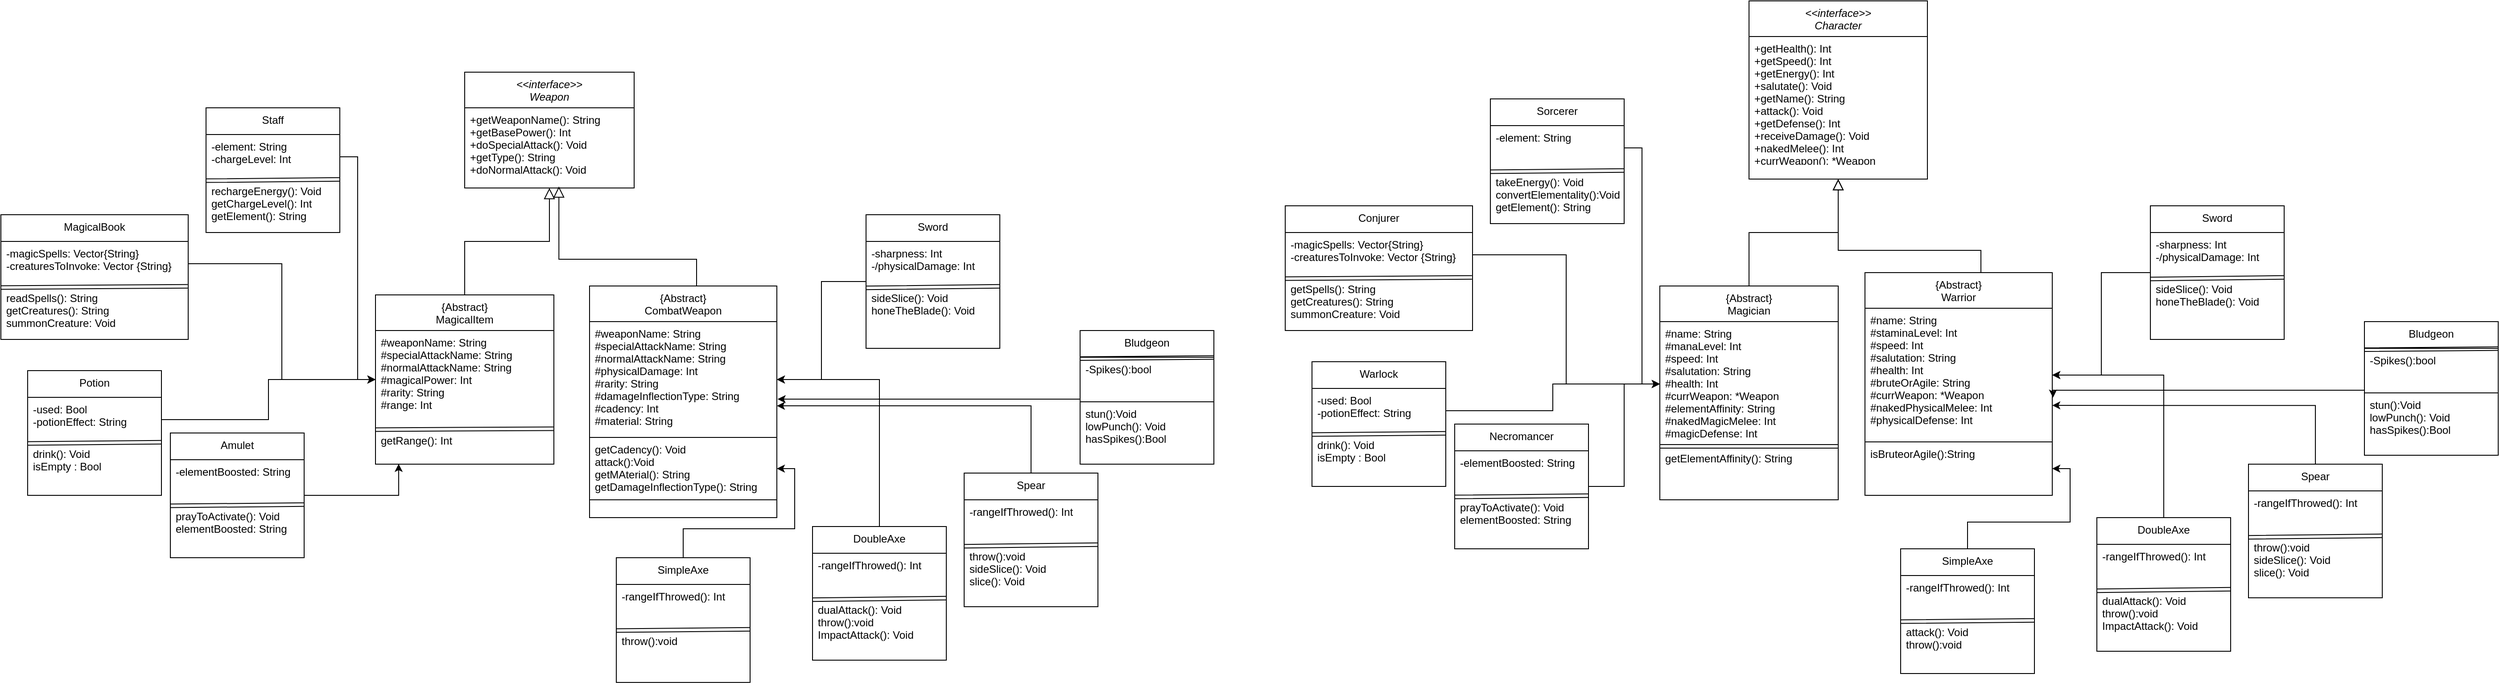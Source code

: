<mxfile version="26.2.12">
  <diagram id="C5RBs43oDa-KdzZeNtuy" name="Page-1">
    <mxGraphModel dx="2005" dy="406" grid="1" gridSize="10" guides="1" tooltips="1" connect="1" arrows="1" fold="1" page="1" pageScale="1" pageWidth="827" pageHeight="1169" math="0" shadow="0">
      <root>
        <mxCell id="WIyWlLk6GJQsqaUBKTNV-0" />
        <mxCell id="WIyWlLk6GJQsqaUBKTNV-1" parent="WIyWlLk6GJQsqaUBKTNV-0" />
        <mxCell id="zkfFHV4jXpPFQw0GAbJ--0" value="&lt;&lt;interface&gt;&gt;&#xa;Weapon" style="swimlane;fontStyle=2;align=center;verticalAlign=top;childLayout=stackLayout;horizontal=1;startSize=40;horizontalStack=0;resizeParent=1;resizeLast=0;collapsible=1;marginBottom=0;rounded=0;shadow=0;strokeWidth=1;" parent="WIyWlLk6GJQsqaUBKTNV-1" vertex="1">
          <mxGeometry x="150" y="110" width="190" height="130" as="geometry">
            <mxRectangle x="230" y="140" width="160" height="26" as="alternateBounds" />
          </mxGeometry>
        </mxCell>
        <mxCell id="zkfFHV4jXpPFQw0GAbJ--1" value="+getWeaponName(): String&#xa;+getBasePower(): Int&#xa;+doSpecialAttack(): Void&#xa;+getType(): String&#xa;+doNormalAttack(): Void" style="text;align=left;verticalAlign=top;spacingLeft=4;spacingRight=4;overflow=hidden;rotatable=0;points=[[0,0.5],[1,0.5]];portConstraint=eastwest;" parent="zkfFHV4jXpPFQw0GAbJ--0" vertex="1">
          <mxGeometry y="40" width="190" height="90" as="geometry" />
        </mxCell>
        <mxCell id="zkfFHV4jXpPFQw0GAbJ--6" value="{Abstract}&#xa;MagicalItem" style="swimlane;fontStyle=0;align=center;verticalAlign=top;childLayout=stackLayout;horizontal=1;startSize=40;horizontalStack=0;resizeParent=1;resizeLast=0;collapsible=1;marginBottom=0;rounded=0;shadow=0;strokeWidth=1;" parent="WIyWlLk6GJQsqaUBKTNV-1" vertex="1">
          <mxGeometry x="50" y="360" width="200" height="190" as="geometry">
            <mxRectangle x="130" y="380" width="160" height="26" as="alternateBounds" />
          </mxGeometry>
        </mxCell>
        <mxCell id="zkfFHV4jXpPFQw0GAbJ--8" value="#weaponName: String&#xa;#specialAttackName: String&#xa;#normalAttackName: String&#xa;#magicalPower: Int&#xa;#rarity: String&#xa;#range: Int&#xa;" style="text;align=left;verticalAlign=top;spacingLeft=4;spacingRight=4;overflow=hidden;rotatable=0;points=[[0,0.5],[1,0.5]];portConstraint=eastwest;rounded=0;shadow=0;html=0;" parent="zkfFHV4jXpPFQw0GAbJ--6" vertex="1">
          <mxGeometry y="40" width="200" height="110" as="geometry" />
        </mxCell>
        <mxCell id="fiHjf8CpsCOwkjGCvEwX-5" value="" style="shape=link;html=1;rounded=0;entryX=0.997;entryY=0.006;entryDx=0;entryDy=0;entryPerimeter=0;exitX=0;exitY=0.03;exitDx=0;exitDy=0;exitPerimeter=0;" edge="1" parent="zkfFHV4jXpPFQw0GAbJ--6" source="fiHjf8CpsCOwkjGCvEwX-4" target="fiHjf8CpsCOwkjGCvEwX-4">
          <mxGeometry width="100" relative="1" as="geometry">
            <mxPoint x="30" y="149" as="sourcePoint" />
            <mxPoint x="130" y="149" as="targetPoint" />
          </mxGeometry>
        </mxCell>
        <mxCell id="fiHjf8CpsCOwkjGCvEwX-4" value="getRange(): Int" style="text;align=left;verticalAlign=top;spacingLeft=4;spacingRight=4;overflow=hidden;rotatable=0;points=[[0,0.5],[1,0.5]];portConstraint=eastwest;rounded=0;shadow=0;html=0;" vertex="1" parent="zkfFHV4jXpPFQw0GAbJ--6">
          <mxGeometry y="150" width="200" height="40" as="geometry" />
        </mxCell>
        <mxCell id="zkfFHV4jXpPFQw0GAbJ--12" value="" style="endArrow=block;endSize=10;endFill=0;shadow=0;strokeWidth=1;rounded=0;curved=0;edgeStyle=elbowEdgeStyle;elbow=vertical;" parent="WIyWlLk6GJQsqaUBKTNV-1" source="zkfFHV4jXpPFQw0GAbJ--6" target="zkfFHV4jXpPFQw0GAbJ--0" edge="1">
          <mxGeometry width="160" relative="1" as="geometry">
            <mxPoint x="200" y="203" as="sourcePoint" />
            <mxPoint x="200" y="203" as="targetPoint" />
          </mxGeometry>
        </mxCell>
        <mxCell id="zkfFHV4jXpPFQw0GAbJ--16" value="" style="endArrow=block;endSize=10;endFill=0;shadow=0;strokeWidth=1;rounded=0;curved=0;edgeStyle=elbowEdgeStyle;elbow=vertical;entryX=0.556;entryY=0.981;entryDx=0;entryDy=0;entryPerimeter=0;" parent="WIyWlLk6GJQsqaUBKTNV-1" target="zkfFHV4jXpPFQw0GAbJ--1" edge="1">
          <mxGeometry width="160" relative="1" as="geometry">
            <mxPoint x="410" y="360" as="sourcePoint" />
            <mxPoint x="310" y="271" as="targetPoint" />
            <Array as="points">
              <mxPoint x="300" y="320" />
            </Array>
          </mxGeometry>
        </mxCell>
        <mxCell id="fiHjf8CpsCOwkjGCvEwX-1" value="{Abstract}&#xa;CombatWeapon" style="swimlane;fontStyle=0;align=center;verticalAlign=top;childLayout=stackLayout;horizontal=1;startSize=40;horizontalStack=0;resizeParent=1;resizeLast=0;collapsible=1;marginBottom=0;rounded=0;shadow=0;strokeWidth=1;" vertex="1" parent="WIyWlLk6GJQsqaUBKTNV-1">
          <mxGeometry x="290" y="350" width="210" height="260" as="geometry">
            <mxRectangle x="130" y="380" width="160" height="26" as="alternateBounds" />
          </mxGeometry>
        </mxCell>
        <mxCell id="fiHjf8CpsCOwkjGCvEwX-2" value="#weaponName: String&#xa;#specialAttackName: String&#xa;#normalAttackName: String&#xa;#physicalDamage: Int&#xa;#rarity: String&#xa;#damageInflectionType: String&#xa;#cadency: Int&#xa;#material: String&#xa;" style="text;align=left;verticalAlign=top;spacingLeft=4;spacingRight=4;overflow=hidden;rotatable=0;points=[[0,0.5],[1,0.5]];portConstraint=eastwest;rounded=0;shadow=0;html=0;" vertex="1" parent="fiHjf8CpsCOwkjGCvEwX-1">
          <mxGeometry y="40" width="210" height="130" as="geometry" />
        </mxCell>
        <mxCell id="fiHjf8CpsCOwkjGCvEwX-6" value="getCadency(): Void&#xa;attack():Void&#xa;getMAterial(): String&#xa;getDamageInflectionType(): String&#xa;" style="text;align=left;verticalAlign=top;spacingLeft=4;spacingRight=4;overflow=hidden;rotatable=0;points=[[0,0.5],[1,0.5]];portConstraint=eastwest;rounded=0;shadow=0;html=0;strokeColor=default;" vertex="1" parent="fiHjf8CpsCOwkjGCvEwX-1">
          <mxGeometry y="170" width="210" height="70" as="geometry" />
        </mxCell>
        <mxCell id="fiHjf8CpsCOwkjGCvEwX-7" value="Staff" style="swimlane;fontStyle=0;align=center;verticalAlign=top;childLayout=stackLayout;horizontal=1;startSize=30;horizontalStack=0;resizeParent=1;resizeLast=0;collapsible=1;marginBottom=0;rounded=0;shadow=0;strokeWidth=1;" vertex="1" parent="WIyWlLk6GJQsqaUBKTNV-1">
          <mxGeometry x="-140" y="150" width="150" height="140" as="geometry">
            <mxRectangle x="130" y="380" width="160" height="26" as="alternateBounds" />
          </mxGeometry>
        </mxCell>
        <mxCell id="fiHjf8CpsCOwkjGCvEwX-8" value="-element: String&#xa;-chargeLevel: Int" style="text;align=left;verticalAlign=top;spacingLeft=4;spacingRight=4;overflow=hidden;rotatable=0;points=[[0,0.5],[1,0.5]];portConstraint=eastwest;rounded=0;shadow=0;html=0;" vertex="1" parent="fiHjf8CpsCOwkjGCvEwX-7">
          <mxGeometry y="30" width="150" height="50" as="geometry" />
        </mxCell>
        <mxCell id="fiHjf8CpsCOwkjGCvEwX-9" value="" style="shape=link;html=1;rounded=0;entryX=0.997;entryY=0.006;entryDx=0;entryDy=0;entryPerimeter=0;exitX=0;exitY=0.03;exitDx=0;exitDy=0;exitPerimeter=0;" edge="1" parent="fiHjf8CpsCOwkjGCvEwX-7" source="fiHjf8CpsCOwkjGCvEwX-10" target="fiHjf8CpsCOwkjGCvEwX-10">
          <mxGeometry width="100" relative="1" as="geometry">
            <mxPoint x="30" y="149" as="sourcePoint" />
            <mxPoint x="130" y="149" as="targetPoint" />
          </mxGeometry>
        </mxCell>
        <mxCell id="fiHjf8CpsCOwkjGCvEwX-10" value="rechargeEnergy(): Void&#xa;getChargeLevel(): Int&#xa;getElement(): String&#xa;" style="text;align=left;verticalAlign=top;spacingLeft=4;spacingRight=4;overflow=hidden;rotatable=0;points=[[0,0.5],[1,0.5]];portConstraint=eastwest;rounded=0;shadow=0;html=0;" vertex="1" parent="fiHjf8CpsCOwkjGCvEwX-7">
          <mxGeometry y="80" width="150" height="60" as="geometry" />
        </mxCell>
        <mxCell id="fiHjf8CpsCOwkjGCvEwX-11" style="edgeStyle=orthogonalEdgeStyle;rounded=0;orthogonalLoop=1;jettySize=auto;html=1;entryX=0;entryY=0.5;entryDx=0;entryDy=0;" edge="1" parent="WIyWlLk6GJQsqaUBKTNV-1" source="fiHjf8CpsCOwkjGCvEwX-8" target="zkfFHV4jXpPFQw0GAbJ--8">
          <mxGeometry relative="1" as="geometry" />
        </mxCell>
        <mxCell id="fiHjf8CpsCOwkjGCvEwX-12" value="MagicalBook" style="swimlane;fontStyle=0;align=center;verticalAlign=top;childLayout=stackLayout;horizontal=1;startSize=30;horizontalStack=0;resizeParent=1;resizeLast=0;collapsible=1;marginBottom=0;rounded=0;shadow=0;strokeWidth=1;" vertex="1" parent="WIyWlLk6GJQsqaUBKTNV-1">
          <mxGeometry x="-370" y="270" width="210" height="140" as="geometry">
            <mxRectangle x="130" y="380" width="160" height="26" as="alternateBounds" />
          </mxGeometry>
        </mxCell>
        <mxCell id="fiHjf8CpsCOwkjGCvEwX-13" value="-magicSpells: Vector{String}&#xa;-creaturesToInvoke: Vector {String}" style="text;align=left;verticalAlign=top;spacingLeft=4;spacingRight=4;overflow=hidden;rotatable=0;points=[[0,0.5],[1,0.5]];portConstraint=eastwest;rounded=0;shadow=0;html=0;" vertex="1" parent="fiHjf8CpsCOwkjGCvEwX-12">
          <mxGeometry y="30" width="210" height="50" as="geometry" />
        </mxCell>
        <mxCell id="fiHjf8CpsCOwkjGCvEwX-14" value="" style="shape=link;html=1;rounded=0;entryX=0.997;entryY=0.006;entryDx=0;entryDy=0;entryPerimeter=0;exitX=0;exitY=0.03;exitDx=0;exitDy=0;exitPerimeter=0;" edge="1" parent="fiHjf8CpsCOwkjGCvEwX-12" source="fiHjf8CpsCOwkjGCvEwX-15" target="fiHjf8CpsCOwkjGCvEwX-15">
          <mxGeometry width="100" relative="1" as="geometry">
            <mxPoint x="30" y="149" as="sourcePoint" />
            <mxPoint x="130" y="149" as="targetPoint" />
          </mxGeometry>
        </mxCell>
        <mxCell id="fiHjf8CpsCOwkjGCvEwX-15" value="readSpells(): String&#xa;getCreatures(): String&#xa;summonCreature: Void&#xa;" style="text;align=left;verticalAlign=top;spacingLeft=4;spacingRight=4;overflow=hidden;rotatable=0;points=[[0,0.5],[1,0.5]];portConstraint=eastwest;rounded=0;shadow=0;html=0;" vertex="1" parent="fiHjf8CpsCOwkjGCvEwX-12">
          <mxGeometry y="80" width="210" height="60" as="geometry" />
        </mxCell>
        <mxCell id="fiHjf8CpsCOwkjGCvEwX-16" value="Potion" style="swimlane;fontStyle=0;align=center;verticalAlign=top;childLayout=stackLayout;horizontal=1;startSize=30;horizontalStack=0;resizeParent=1;resizeLast=0;collapsible=1;marginBottom=0;rounded=0;shadow=0;strokeWidth=1;" vertex="1" parent="WIyWlLk6GJQsqaUBKTNV-1">
          <mxGeometry x="-340" y="445" width="150" height="140" as="geometry">
            <mxRectangle x="130" y="380" width="160" height="26" as="alternateBounds" />
          </mxGeometry>
        </mxCell>
        <mxCell id="fiHjf8CpsCOwkjGCvEwX-17" value="-used: Bool&#xa;-potionEffect: String" style="text;align=left;verticalAlign=top;spacingLeft=4;spacingRight=4;overflow=hidden;rotatable=0;points=[[0,0.5],[1,0.5]];portConstraint=eastwest;rounded=0;shadow=0;html=0;" vertex="1" parent="fiHjf8CpsCOwkjGCvEwX-16">
          <mxGeometry y="30" width="150" height="50" as="geometry" />
        </mxCell>
        <mxCell id="fiHjf8CpsCOwkjGCvEwX-18" value="" style="shape=link;html=1;rounded=0;entryX=0.997;entryY=0.006;entryDx=0;entryDy=0;entryPerimeter=0;exitX=0;exitY=0.03;exitDx=0;exitDy=0;exitPerimeter=0;" edge="1" parent="fiHjf8CpsCOwkjGCvEwX-16" source="fiHjf8CpsCOwkjGCvEwX-19" target="fiHjf8CpsCOwkjGCvEwX-19">
          <mxGeometry width="100" relative="1" as="geometry">
            <mxPoint x="30" y="149" as="sourcePoint" />
            <mxPoint x="130" y="149" as="targetPoint" />
          </mxGeometry>
        </mxCell>
        <mxCell id="fiHjf8CpsCOwkjGCvEwX-19" value="drink(): Void&#xa;isEmpty : Bool" style="text;align=left;verticalAlign=top;spacingLeft=4;spacingRight=4;overflow=hidden;rotatable=0;points=[[0,0.5],[1,0.5]];portConstraint=eastwest;rounded=0;shadow=0;html=0;" vertex="1" parent="fiHjf8CpsCOwkjGCvEwX-16">
          <mxGeometry y="80" width="150" height="60" as="geometry" />
        </mxCell>
        <mxCell id="fiHjf8CpsCOwkjGCvEwX-30" style="edgeStyle=orthogonalEdgeStyle;rounded=0;orthogonalLoop=1;jettySize=auto;html=1;entryX=0.13;entryY=0.992;entryDx=0;entryDy=0;entryPerimeter=0;" edge="1" parent="WIyWlLk6GJQsqaUBKTNV-1" source="fiHjf8CpsCOwkjGCvEwX-20" target="fiHjf8CpsCOwkjGCvEwX-4">
          <mxGeometry relative="1" as="geometry">
            <mxPoint x="130" y="560" as="targetPoint" />
          </mxGeometry>
        </mxCell>
        <mxCell id="fiHjf8CpsCOwkjGCvEwX-20" value="Amulet" style="swimlane;fontStyle=0;align=center;verticalAlign=top;childLayout=stackLayout;horizontal=1;startSize=30;horizontalStack=0;resizeParent=1;resizeLast=0;collapsible=1;marginBottom=0;rounded=0;shadow=0;strokeWidth=1;" vertex="1" parent="WIyWlLk6GJQsqaUBKTNV-1">
          <mxGeometry x="-180" y="515" width="150" height="140" as="geometry">
            <mxRectangle x="130" y="380" width="160" height="26" as="alternateBounds" />
          </mxGeometry>
        </mxCell>
        <mxCell id="fiHjf8CpsCOwkjGCvEwX-21" value="-elementBoosted: String" style="text;align=left;verticalAlign=top;spacingLeft=4;spacingRight=4;overflow=hidden;rotatable=0;points=[[0,0.5],[1,0.5]];portConstraint=eastwest;rounded=0;shadow=0;html=0;" vertex="1" parent="fiHjf8CpsCOwkjGCvEwX-20">
          <mxGeometry y="30" width="150" height="50" as="geometry" />
        </mxCell>
        <mxCell id="fiHjf8CpsCOwkjGCvEwX-22" value="" style="shape=link;html=1;rounded=0;entryX=0.997;entryY=0.006;entryDx=0;entryDy=0;entryPerimeter=0;exitX=0;exitY=0.03;exitDx=0;exitDy=0;exitPerimeter=0;" edge="1" parent="fiHjf8CpsCOwkjGCvEwX-20" source="fiHjf8CpsCOwkjGCvEwX-23" target="fiHjf8CpsCOwkjGCvEwX-23">
          <mxGeometry width="100" relative="1" as="geometry">
            <mxPoint x="30" y="149" as="sourcePoint" />
            <mxPoint x="130" y="149" as="targetPoint" />
          </mxGeometry>
        </mxCell>
        <mxCell id="fiHjf8CpsCOwkjGCvEwX-23" value="prayToActivate(): Void&#xa;elementBoosted: String" style="text;align=left;verticalAlign=top;spacingLeft=4;spacingRight=4;overflow=hidden;rotatable=0;points=[[0,0.5],[1,0.5]];portConstraint=eastwest;rounded=0;shadow=0;html=0;" vertex="1" parent="fiHjf8CpsCOwkjGCvEwX-20">
          <mxGeometry y="80" width="150" height="60" as="geometry" />
        </mxCell>
        <mxCell id="fiHjf8CpsCOwkjGCvEwX-54" value="" style="edgeStyle=orthogonalEdgeStyle;rounded=0;orthogonalLoop=1;jettySize=auto;html=1;" edge="1" parent="WIyWlLk6GJQsqaUBKTNV-1" source="fiHjf8CpsCOwkjGCvEwX-24" target="fiHjf8CpsCOwkjGCvEwX-6">
          <mxGeometry relative="1" as="geometry" />
        </mxCell>
        <mxCell id="fiHjf8CpsCOwkjGCvEwX-24" value="SimpleAxe" style="swimlane;fontStyle=0;align=center;verticalAlign=top;childLayout=stackLayout;horizontal=1;startSize=30;horizontalStack=0;resizeParent=1;resizeLast=0;collapsible=1;marginBottom=0;rounded=0;shadow=0;strokeWidth=1;" vertex="1" parent="WIyWlLk6GJQsqaUBKTNV-1">
          <mxGeometry x="320" y="655" width="150" height="140" as="geometry">
            <mxRectangle x="130" y="380" width="160" height="26" as="alternateBounds" />
          </mxGeometry>
        </mxCell>
        <mxCell id="fiHjf8CpsCOwkjGCvEwX-25" value="-rangeIfThrowed(): Int" style="text;align=left;verticalAlign=top;spacingLeft=4;spacingRight=4;overflow=hidden;rotatable=0;points=[[0,0.5],[1,0.5]];portConstraint=eastwest;rounded=0;shadow=0;html=0;" vertex="1" parent="fiHjf8CpsCOwkjGCvEwX-24">
          <mxGeometry y="30" width="150" height="50" as="geometry" />
        </mxCell>
        <mxCell id="fiHjf8CpsCOwkjGCvEwX-26" value="" style="shape=link;html=1;rounded=0;entryX=0.997;entryY=0.006;entryDx=0;entryDy=0;entryPerimeter=0;exitX=0;exitY=0.03;exitDx=0;exitDy=0;exitPerimeter=0;" edge="1" parent="fiHjf8CpsCOwkjGCvEwX-24" source="fiHjf8CpsCOwkjGCvEwX-27" target="fiHjf8CpsCOwkjGCvEwX-27">
          <mxGeometry width="100" relative="1" as="geometry">
            <mxPoint x="30" y="149" as="sourcePoint" />
            <mxPoint x="130" y="149" as="targetPoint" />
          </mxGeometry>
        </mxCell>
        <mxCell id="fiHjf8CpsCOwkjGCvEwX-27" value="throw():void&#xa;" style="text;align=left;verticalAlign=top;spacingLeft=4;spacingRight=4;overflow=hidden;rotatable=0;points=[[0,0.5],[1,0.5]];portConstraint=eastwest;rounded=0;shadow=0;html=0;" vertex="1" parent="fiHjf8CpsCOwkjGCvEwX-24">
          <mxGeometry y="80" width="150" height="60" as="geometry" />
        </mxCell>
        <mxCell id="fiHjf8CpsCOwkjGCvEwX-28" style="edgeStyle=orthogonalEdgeStyle;rounded=0;orthogonalLoop=1;jettySize=auto;html=1;entryX=0;entryY=0.5;entryDx=0;entryDy=0;" edge="1" parent="WIyWlLk6GJQsqaUBKTNV-1" source="fiHjf8CpsCOwkjGCvEwX-13" target="zkfFHV4jXpPFQw0GAbJ--8">
          <mxGeometry relative="1" as="geometry" />
        </mxCell>
        <mxCell id="fiHjf8CpsCOwkjGCvEwX-29" style="edgeStyle=orthogonalEdgeStyle;rounded=0;orthogonalLoop=1;jettySize=auto;html=1;entryX=0;entryY=0.5;entryDx=0;entryDy=0;" edge="1" parent="WIyWlLk6GJQsqaUBKTNV-1" source="fiHjf8CpsCOwkjGCvEwX-17" target="zkfFHV4jXpPFQw0GAbJ--8">
          <mxGeometry relative="1" as="geometry" />
        </mxCell>
        <mxCell id="fiHjf8CpsCOwkjGCvEwX-36" style="edgeStyle=orthogonalEdgeStyle;rounded=0;orthogonalLoop=1;jettySize=auto;html=1;" edge="1" parent="WIyWlLk6GJQsqaUBKTNV-1" source="fiHjf8CpsCOwkjGCvEwX-32" target="fiHjf8CpsCOwkjGCvEwX-2">
          <mxGeometry relative="1" as="geometry" />
        </mxCell>
        <mxCell id="fiHjf8CpsCOwkjGCvEwX-32" value="DoubleAxe" style="swimlane;fontStyle=0;align=center;verticalAlign=top;childLayout=stackLayout;horizontal=1;startSize=30;horizontalStack=0;resizeParent=1;resizeLast=0;collapsible=1;marginBottom=0;rounded=0;shadow=0;strokeWidth=1;" vertex="1" parent="WIyWlLk6GJQsqaUBKTNV-1">
          <mxGeometry x="540" y="620" width="150" height="150" as="geometry">
            <mxRectangle x="130" y="380" width="160" height="26" as="alternateBounds" />
          </mxGeometry>
        </mxCell>
        <mxCell id="fiHjf8CpsCOwkjGCvEwX-33" value="-rangeIfThrowed(): Int" style="text;align=left;verticalAlign=top;spacingLeft=4;spacingRight=4;overflow=hidden;rotatable=0;points=[[0,0.5],[1,0.5]];portConstraint=eastwest;rounded=0;shadow=0;html=0;" vertex="1" parent="fiHjf8CpsCOwkjGCvEwX-32">
          <mxGeometry y="30" width="150" height="50" as="geometry" />
        </mxCell>
        <mxCell id="fiHjf8CpsCOwkjGCvEwX-34" value="" style="shape=link;html=1;rounded=0;entryX=0.997;entryY=0.006;entryDx=0;entryDy=0;entryPerimeter=0;exitX=0;exitY=0.03;exitDx=0;exitDy=0;exitPerimeter=0;" edge="1" parent="fiHjf8CpsCOwkjGCvEwX-32" source="fiHjf8CpsCOwkjGCvEwX-35" target="fiHjf8CpsCOwkjGCvEwX-35">
          <mxGeometry width="100" relative="1" as="geometry">
            <mxPoint x="30" y="149" as="sourcePoint" />
            <mxPoint x="130" y="149" as="targetPoint" />
          </mxGeometry>
        </mxCell>
        <mxCell id="fiHjf8CpsCOwkjGCvEwX-35" value="dualAttack(): Void&#xa;throw():void&#xa;ImpactAttack(): Void&#xa;" style="text;align=left;verticalAlign=top;spacingLeft=4;spacingRight=4;overflow=hidden;rotatable=0;points=[[0,0.5],[1,0.5]];portConstraint=eastwest;rounded=0;shadow=0;html=0;" vertex="1" parent="fiHjf8CpsCOwkjGCvEwX-32">
          <mxGeometry y="80" width="150" height="70" as="geometry" />
        </mxCell>
        <mxCell id="fiHjf8CpsCOwkjGCvEwX-42" style="edgeStyle=orthogonalEdgeStyle;rounded=0;orthogonalLoop=1;jettySize=auto;html=1;entryX=1;entryY=0.5;entryDx=0;entryDy=0;" edge="1" parent="WIyWlLk6GJQsqaUBKTNV-1" source="fiHjf8CpsCOwkjGCvEwX-37" target="fiHjf8CpsCOwkjGCvEwX-2">
          <mxGeometry relative="1" as="geometry" />
        </mxCell>
        <mxCell id="fiHjf8CpsCOwkjGCvEwX-37" value="Sword" style="swimlane;fontStyle=0;align=center;verticalAlign=top;childLayout=stackLayout;horizontal=1;startSize=30;horizontalStack=0;resizeParent=1;resizeLast=0;collapsible=1;marginBottom=0;rounded=0;shadow=0;strokeWidth=1;" vertex="1" parent="WIyWlLk6GJQsqaUBKTNV-1">
          <mxGeometry x="600" y="270" width="150" height="150" as="geometry">
            <mxRectangle x="130" y="380" width="160" height="26" as="alternateBounds" />
          </mxGeometry>
        </mxCell>
        <mxCell id="fiHjf8CpsCOwkjGCvEwX-38" value="-sharpness: Int&#xa;-/physicalDamage: Int" style="text;align=left;verticalAlign=top;spacingLeft=4;spacingRight=4;overflow=hidden;rotatable=0;points=[[0,0.5],[1,0.5]];portConstraint=eastwest;rounded=0;shadow=0;html=0;" vertex="1" parent="fiHjf8CpsCOwkjGCvEwX-37">
          <mxGeometry y="30" width="150" height="50" as="geometry" />
        </mxCell>
        <mxCell id="fiHjf8CpsCOwkjGCvEwX-39" value="" style="shape=link;html=1;rounded=0;entryX=0.997;entryY=0.006;entryDx=0;entryDy=0;entryPerimeter=0;exitX=0;exitY=0.03;exitDx=0;exitDy=0;exitPerimeter=0;" edge="1" parent="fiHjf8CpsCOwkjGCvEwX-37" source="fiHjf8CpsCOwkjGCvEwX-40" target="fiHjf8CpsCOwkjGCvEwX-40">
          <mxGeometry width="100" relative="1" as="geometry">
            <mxPoint x="30" y="149" as="sourcePoint" />
            <mxPoint x="130" y="149" as="targetPoint" />
          </mxGeometry>
        </mxCell>
        <mxCell id="fiHjf8CpsCOwkjGCvEwX-40" value="sideSlice(): Void&#xa;honeTheBlade(): Void&#xa;" style="text;align=left;verticalAlign=top;spacingLeft=4;spacingRight=4;overflow=hidden;rotatable=0;points=[[0,0.5],[1,0.5]];portConstraint=eastwest;rounded=0;shadow=0;html=0;" vertex="1" parent="fiHjf8CpsCOwkjGCvEwX-37">
          <mxGeometry y="80" width="150" height="70" as="geometry" />
        </mxCell>
        <mxCell id="fiHjf8CpsCOwkjGCvEwX-44" value="Spear" style="swimlane;fontStyle=0;align=center;verticalAlign=top;childLayout=stackLayout;horizontal=1;startSize=30;horizontalStack=0;resizeParent=1;resizeLast=0;collapsible=1;marginBottom=0;rounded=0;shadow=0;strokeWidth=1;" vertex="1" parent="WIyWlLk6GJQsqaUBKTNV-1">
          <mxGeometry x="710" y="560" width="150" height="150" as="geometry">
            <mxRectangle x="130" y="380" width="160" height="26" as="alternateBounds" />
          </mxGeometry>
        </mxCell>
        <mxCell id="fiHjf8CpsCOwkjGCvEwX-45" value="-rangeIfThrowed(): Int&#xa;" style="text;align=left;verticalAlign=top;spacingLeft=4;spacingRight=4;overflow=hidden;rotatable=0;points=[[0,0.5],[1,0.5]];portConstraint=eastwest;rounded=0;shadow=0;html=0;" vertex="1" parent="fiHjf8CpsCOwkjGCvEwX-44">
          <mxGeometry y="30" width="150" height="50" as="geometry" />
        </mxCell>
        <mxCell id="fiHjf8CpsCOwkjGCvEwX-46" value="" style="shape=link;html=1;rounded=0;entryX=0.997;entryY=0.006;entryDx=0;entryDy=0;entryPerimeter=0;exitX=0;exitY=0.03;exitDx=0;exitDy=0;exitPerimeter=0;" edge="1" parent="fiHjf8CpsCOwkjGCvEwX-44" source="fiHjf8CpsCOwkjGCvEwX-47" target="fiHjf8CpsCOwkjGCvEwX-47">
          <mxGeometry width="100" relative="1" as="geometry">
            <mxPoint x="30" y="149" as="sourcePoint" />
            <mxPoint x="130" y="149" as="targetPoint" />
          </mxGeometry>
        </mxCell>
        <mxCell id="fiHjf8CpsCOwkjGCvEwX-47" value="throw():void&#xa;sideSlice(): Void&#xa;slice(): Void&#xa;" style="text;align=left;verticalAlign=top;spacingLeft=4;spacingRight=4;overflow=hidden;rotatable=0;points=[[0,0.5],[1,0.5]];portConstraint=eastwest;rounded=0;shadow=0;html=0;" vertex="1" parent="fiHjf8CpsCOwkjGCvEwX-44">
          <mxGeometry y="80" width="150" height="70" as="geometry" />
        </mxCell>
        <mxCell id="fiHjf8CpsCOwkjGCvEwX-48" style="edgeStyle=orthogonalEdgeStyle;rounded=0;orthogonalLoop=1;jettySize=auto;html=1;entryX=1;entryY=0.727;entryDx=0;entryDy=0;entryPerimeter=0;" edge="1" parent="WIyWlLk6GJQsqaUBKTNV-1" source="fiHjf8CpsCOwkjGCvEwX-44" target="fiHjf8CpsCOwkjGCvEwX-2">
          <mxGeometry relative="1" as="geometry" />
        </mxCell>
        <mxCell id="fiHjf8CpsCOwkjGCvEwX-49" value="Bludgeon" style="swimlane;fontStyle=0;align=center;verticalAlign=top;childLayout=stackLayout;horizontal=1;startSize=30;horizontalStack=0;resizeParent=1;resizeLast=0;collapsible=1;marginBottom=0;rounded=0;shadow=0;strokeWidth=1;" vertex="1" parent="WIyWlLk6GJQsqaUBKTNV-1">
          <mxGeometry x="840" y="400" width="150" height="150" as="geometry">
            <mxRectangle x="130" y="380" width="160" height="26" as="alternateBounds" />
          </mxGeometry>
        </mxCell>
        <mxCell id="fiHjf8CpsCOwkjGCvEwX-51" value="" style="shape=link;html=1;rounded=0;entryX=0.997;entryY=0.006;entryDx=0;entryDy=0;entryPerimeter=0;exitX=0;exitY=0.03;exitDx=0;exitDy=0;exitPerimeter=0;" edge="1" parent="fiHjf8CpsCOwkjGCvEwX-49" source="fiHjf8CpsCOwkjGCvEwX-52" target="fiHjf8CpsCOwkjGCvEwX-52">
          <mxGeometry width="100" relative="1" as="geometry">
            <mxPoint x="30" y="149" as="sourcePoint" />
            <mxPoint x="130" y="149" as="targetPoint" />
          </mxGeometry>
        </mxCell>
        <mxCell id="fiHjf8CpsCOwkjGCvEwX-52" value="-Spikes():bool" style="text;align=left;verticalAlign=top;spacingLeft=4;spacingRight=4;overflow=hidden;rotatable=0;points=[[0,0.5],[1,0.5]];portConstraint=eastwest;rounded=0;shadow=0;html=0;" vertex="1" parent="fiHjf8CpsCOwkjGCvEwX-49">
          <mxGeometry y="30" width="150" height="50" as="geometry" />
        </mxCell>
        <mxCell id="fiHjf8CpsCOwkjGCvEwX-57" value="stun():Void&#xa;lowPunch(): Void&#xa;hasSpikes():Bool&#xa;" style="text;align=left;verticalAlign=top;spacingLeft=4;spacingRight=4;overflow=hidden;rotatable=0;points=[[0,0.5],[1,0.5]];portConstraint=eastwest;rounded=0;shadow=0;html=0;strokeColor=default;" vertex="1" parent="fiHjf8CpsCOwkjGCvEwX-49">
          <mxGeometry y="80" width="150" height="70" as="geometry" />
        </mxCell>
        <mxCell id="fiHjf8CpsCOwkjGCvEwX-56" style="edgeStyle=orthogonalEdgeStyle;rounded=0;orthogonalLoop=1;jettySize=auto;html=1;entryX=1.004;entryY=0.669;entryDx=0;entryDy=0;entryPerimeter=0;" edge="1" parent="WIyWlLk6GJQsqaUBKTNV-1" source="fiHjf8CpsCOwkjGCvEwX-49" target="fiHjf8CpsCOwkjGCvEwX-2">
          <mxGeometry relative="1" as="geometry">
            <Array as="points">
              <mxPoint x="810" y="477" />
              <mxPoint x="810" y="477" />
            </Array>
          </mxGeometry>
        </mxCell>
        <mxCell id="fiHjf8CpsCOwkjGCvEwX-58" value="&lt;&lt;interface&gt;&gt;&#xa;Character" style="swimlane;fontStyle=2;align=center;verticalAlign=top;childLayout=stackLayout;horizontal=1;startSize=40;horizontalStack=0;resizeParent=1;resizeLast=0;collapsible=1;marginBottom=0;rounded=0;shadow=0;strokeWidth=1;" vertex="1" parent="WIyWlLk6GJQsqaUBKTNV-1">
          <mxGeometry x="1590" y="30" width="200" height="200" as="geometry">
            <mxRectangle x="230" y="140" width="160" height="26" as="alternateBounds" />
          </mxGeometry>
        </mxCell>
        <mxCell id="fiHjf8CpsCOwkjGCvEwX-59" value="+getHealth(): Int&#xa;+getSpeed(): Int&#xa;+getEnergy(): Int&#xa;+salutate(): Void&#xa;+getName(): String&#xa;+attack(): Void&#xa;+getDefense(): Int&#xa;+receiveDamage(): Void&#xa;+nakedMelee(): Int&#xa;+currWeapon(): *Weapon" style="text;align=left;verticalAlign=top;spacingLeft=4;spacingRight=4;overflow=hidden;rotatable=0;points=[[0,0.5],[1,0.5]];portConstraint=eastwest;" vertex="1" parent="fiHjf8CpsCOwkjGCvEwX-58">
          <mxGeometry y="40" width="200" height="140" as="geometry" />
        </mxCell>
        <mxCell id="fiHjf8CpsCOwkjGCvEwX-60" value="{Abstract}&#xa;Magician" style="swimlane;fontStyle=0;align=center;verticalAlign=top;childLayout=stackLayout;horizontal=1;startSize=40;horizontalStack=0;resizeParent=1;resizeLast=0;collapsible=1;marginBottom=0;rounded=0;shadow=0;strokeWidth=1;" vertex="1" parent="WIyWlLk6GJQsqaUBKTNV-1">
          <mxGeometry x="1490" y="350" width="200" height="240" as="geometry">
            <mxRectangle x="130" y="380" width="160" height="26" as="alternateBounds" />
          </mxGeometry>
        </mxCell>
        <mxCell id="fiHjf8CpsCOwkjGCvEwX-61" value="#name: String&#xa;#manaLevel: Int&#xa;#speed: Int&#xa;#salutation: String&#xa;#health: Int&#xa;#currWeapon: *Weapon&#xa;#elementAffinity: String&#xa;#nakedMagicMelee: Int&#xa;#magicDefense: Int" style="text;align=left;verticalAlign=top;spacingLeft=4;spacingRight=4;overflow=hidden;rotatable=0;points=[[0,0.5],[1,0.5]];portConstraint=eastwest;rounded=0;shadow=0;html=0;" vertex="1" parent="fiHjf8CpsCOwkjGCvEwX-60">
          <mxGeometry y="40" width="200" height="140" as="geometry" />
        </mxCell>
        <mxCell id="fiHjf8CpsCOwkjGCvEwX-62" value="" style="shape=link;html=1;rounded=0;entryX=0.997;entryY=0.006;entryDx=0;entryDy=0;entryPerimeter=0;exitX=0;exitY=0.03;exitDx=0;exitDy=0;exitPerimeter=0;" edge="1" parent="fiHjf8CpsCOwkjGCvEwX-60" source="fiHjf8CpsCOwkjGCvEwX-63" target="fiHjf8CpsCOwkjGCvEwX-63">
          <mxGeometry width="100" relative="1" as="geometry">
            <mxPoint x="30" y="149" as="sourcePoint" />
            <mxPoint x="130" y="149" as="targetPoint" />
          </mxGeometry>
        </mxCell>
        <mxCell id="fiHjf8CpsCOwkjGCvEwX-63" value="getElementAffinity(): String" style="text;align=left;verticalAlign=top;spacingLeft=4;spacingRight=4;overflow=hidden;rotatable=0;points=[[0,0.5],[1,0.5]];portConstraint=eastwest;rounded=0;shadow=0;html=0;" vertex="1" parent="fiHjf8CpsCOwkjGCvEwX-60">
          <mxGeometry y="180" width="200" as="geometry" />
        </mxCell>
        <mxCell id="fiHjf8CpsCOwkjGCvEwX-64" value="" style="endArrow=block;endSize=10;endFill=0;shadow=0;strokeWidth=1;rounded=0;curved=0;edgeStyle=elbowEdgeStyle;elbow=vertical;" edge="1" parent="WIyWlLk6GJQsqaUBKTNV-1" source="fiHjf8CpsCOwkjGCvEwX-60" target="fiHjf8CpsCOwkjGCvEwX-58">
          <mxGeometry width="160" relative="1" as="geometry">
            <mxPoint x="1640" y="193" as="sourcePoint" />
            <mxPoint x="1640" y="193" as="targetPoint" />
          </mxGeometry>
        </mxCell>
        <mxCell id="fiHjf8CpsCOwkjGCvEwX-65" value="" style="endArrow=block;endSize=10;endFill=0;shadow=0;strokeWidth=1;rounded=0;curved=0;edgeStyle=elbowEdgeStyle;elbow=vertical;" edge="1" parent="WIyWlLk6GJQsqaUBKTNV-1">
          <mxGeometry width="160" relative="1" as="geometry">
            <mxPoint x="1850" y="350" as="sourcePoint" />
            <mxPoint x="1690" y="230" as="targetPoint" />
            <Array as="points">
              <mxPoint x="1740" y="310" />
            </Array>
          </mxGeometry>
        </mxCell>
        <mxCell id="fiHjf8CpsCOwkjGCvEwX-66" value="{Abstract}&#xa;Warrior" style="swimlane;fontStyle=0;align=center;verticalAlign=top;childLayout=stackLayout;horizontal=1;startSize=40;horizontalStack=0;resizeParent=1;resizeLast=0;collapsible=1;marginBottom=0;rounded=0;shadow=0;strokeWidth=1;" vertex="1" parent="WIyWlLk6GJQsqaUBKTNV-1">
          <mxGeometry x="1720" y="335" width="210" height="250" as="geometry">
            <mxRectangle x="130" y="380" width="160" height="26" as="alternateBounds" />
          </mxGeometry>
        </mxCell>
        <mxCell id="fiHjf8CpsCOwkjGCvEwX-67" value="#name: String&#xa;#staminaLevel: Int&#xa;#speed: Int&#xa;#salutation: String&#xa;#health: Int&#xa;#bruteOrAgile: String&#xa;#currWeapon: *Weapon&#xa;#nakedPhysicalMelee: Int&#xa;#physicalDefense: Int" style="text;align=left;verticalAlign=top;spacingLeft=4;spacingRight=4;overflow=hidden;rotatable=0;points=[[0,0.5],[1,0.5]];portConstraint=eastwest;rounded=0;shadow=0;html=0;" vertex="1" parent="fiHjf8CpsCOwkjGCvEwX-66">
          <mxGeometry y="40" width="210" height="150" as="geometry" />
        </mxCell>
        <mxCell id="fiHjf8CpsCOwkjGCvEwX-68" value="isBruteorAgile():String&#xa;" style="text;align=left;verticalAlign=top;spacingLeft=4;spacingRight=4;overflow=hidden;rotatable=0;points=[[0,0.5],[1,0.5]];portConstraint=eastwest;rounded=0;shadow=0;html=0;strokeColor=default;" vertex="1" parent="fiHjf8CpsCOwkjGCvEwX-66">
          <mxGeometry y="190" width="210" height="60" as="geometry" />
        </mxCell>
        <mxCell id="fiHjf8CpsCOwkjGCvEwX-69" value="Sorcerer" style="swimlane;fontStyle=0;align=center;verticalAlign=top;childLayout=stackLayout;horizontal=1;startSize=30;horizontalStack=0;resizeParent=1;resizeLast=0;collapsible=1;marginBottom=0;rounded=0;shadow=0;strokeWidth=1;" vertex="1" parent="WIyWlLk6GJQsqaUBKTNV-1">
          <mxGeometry x="1300" y="140" width="150" height="140" as="geometry">
            <mxRectangle x="130" y="380" width="160" height="26" as="alternateBounds" />
          </mxGeometry>
        </mxCell>
        <mxCell id="fiHjf8CpsCOwkjGCvEwX-70" value="-element: String" style="text;align=left;verticalAlign=top;spacingLeft=4;spacingRight=4;overflow=hidden;rotatable=0;points=[[0,0.5],[1,0.5]];portConstraint=eastwest;rounded=0;shadow=0;html=0;" vertex="1" parent="fiHjf8CpsCOwkjGCvEwX-69">
          <mxGeometry y="30" width="150" height="50" as="geometry" />
        </mxCell>
        <mxCell id="fiHjf8CpsCOwkjGCvEwX-71" value="" style="shape=link;html=1;rounded=0;entryX=0.997;entryY=0.006;entryDx=0;entryDy=0;entryPerimeter=0;exitX=0;exitY=0.03;exitDx=0;exitDy=0;exitPerimeter=0;" edge="1" parent="fiHjf8CpsCOwkjGCvEwX-69" source="fiHjf8CpsCOwkjGCvEwX-72" target="fiHjf8CpsCOwkjGCvEwX-72">
          <mxGeometry width="100" relative="1" as="geometry">
            <mxPoint x="30" y="149" as="sourcePoint" />
            <mxPoint x="130" y="149" as="targetPoint" />
          </mxGeometry>
        </mxCell>
        <mxCell id="fiHjf8CpsCOwkjGCvEwX-72" value="takeEnergy(): Void&#xa;convertElementality():Void&#xa;getElement(): String&#xa;" style="text;align=left;verticalAlign=top;spacingLeft=4;spacingRight=4;overflow=hidden;rotatable=0;points=[[0,0.5],[1,0.5]];portConstraint=eastwest;rounded=0;shadow=0;html=0;" vertex="1" parent="fiHjf8CpsCOwkjGCvEwX-69">
          <mxGeometry y="80" width="150" height="60" as="geometry" />
        </mxCell>
        <mxCell id="fiHjf8CpsCOwkjGCvEwX-73" style="edgeStyle=orthogonalEdgeStyle;rounded=0;orthogonalLoop=1;jettySize=auto;html=1;entryX=0;entryY=0.5;entryDx=0;entryDy=0;" edge="1" parent="WIyWlLk6GJQsqaUBKTNV-1" source="fiHjf8CpsCOwkjGCvEwX-70" target="fiHjf8CpsCOwkjGCvEwX-61">
          <mxGeometry relative="1" as="geometry" />
        </mxCell>
        <mxCell id="fiHjf8CpsCOwkjGCvEwX-74" value="Conjurer" style="swimlane;fontStyle=0;align=center;verticalAlign=top;childLayout=stackLayout;horizontal=1;startSize=30;horizontalStack=0;resizeParent=1;resizeLast=0;collapsible=1;marginBottom=0;rounded=0;shadow=0;strokeWidth=1;" vertex="1" parent="WIyWlLk6GJQsqaUBKTNV-1">
          <mxGeometry x="1070" y="260" width="210" height="140" as="geometry">
            <mxRectangle x="130" y="380" width="160" height="26" as="alternateBounds" />
          </mxGeometry>
        </mxCell>
        <mxCell id="fiHjf8CpsCOwkjGCvEwX-75" value="-magicSpells: Vector{String}&#xa;-creaturesToInvoke: Vector {String}" style="text;align=left;verticalAlign=top;spacingLeft=4;spacingRight=4;overflow=hidden;rotatable=0;points=[[0,0.5],[1,0.5]];portConstraint=eastwest;rounded=0;shadow=0;html=0;" vertex="1" parent="fiHjf8CpsCOwkjGCvEwX-74">
          <mxGeometry y="30" width="210" height="50" as="geometry" />
        </mxCell>
        <mxCell id="fiHjf8CpsCOwkjGCvEwX-76" value="" style="shape=link;html=1;rounded=0;entryX=0.997;entryY=0.006;entryDx=0;entryDy=0;entryPerimeter=0;exitX=0;exitY=0.03;exitDx=0;exitDy=0;exitPerimeter=0;" edge="1" parent="fiHjf8CpsCOwkjGCvEwX-74" source="fiHjf8CpsCOwkjGCvEwX-77" target="fiHjf8CpsCOwkjGCvEwX-77">
          <mxGeometry width="100" relative="1" as="geometry">
            <mxPoint x="30" y="149" as="sourcePoint" />
            <mxPoint x="130" y="149" as="targetPoint" />
          </mxGeometry>
        </mxCell>
        <mxCell id="fiHjf8CpsCOwkjGCvEwX-77" value="getSpells(): String&#xa;getCreatures(): String&#xa;summonCreature: Void&#xa;" style="text;align=left;verticalAlign=top;spacingLeft=4;spacingRight=4;overflow=hidden;rotatable=0;points=[[0,0.5],[1,0.5]];portConstraint=eastwest;rounded=0;shadow=0;html=0;" vertex="1" parent="fiHjf8CpsCOwkjGCvEwX-74">
          <mxGeometry y="80" width="210" height="60" as="geometry" />
        </mxCell>
        <mxCell id="fiHjf8CpsCOwkjGCvEwX-78" value="Warlock" style="swimlane;fontStyle=0;align=center;verticalAlign=top;childLayout=stackLayout;horizontal=1;startSize=30;horizontalStack=0;resizeParent=1;resizeLast=0;collapsible=1;marginBottom=0;rounded=0;shadow=0;strokeWidth=1;" vertex="1" parent="WIyWlLk6GJQsqaUBKTNV-1">
          <mxGeometry x="1100" y="435" width="150" height="140" as="geometry">
            <mxRectangle x="130" y="380" width="160" height="26" as="alternateBounds" />
          </mxGeometry>
        </mxCell>
        <mxCell id="fiHjf8CpsCOwkjGCvEwX-79" value="-used: Bool&#xa;-potionEffect: String" style="text;align=left;verticalAlign=top;spacingLeft=4;spacingRight=4;overflow=hidden;rotatable=0;points=[[0,0.5],[1,0.5]];portConstraint=eastwest;rounded=0;shadow=0;html=0;" vertex="1" parent="fiHjf8CpsCOwkjGCvEwX-78">
          <mxGeometry y="30" width="150" height="50" as="geometry" />
        </mxCell>
        <mxCell id="fiHjf8CpsCOwkjGCvEwX-80" value="" style="shape=link;html=1;rounded=0;entryX=0.997;entryY=0.006;entryDx=0;entryDy=0;entryPerimeter=0;exitX=0;exitY=0.03;exitDx=0;exitDy=0;exitPerimeter=0;" edge="1" parent="fiHjf8CpsCOwkjGCvEwX-78" source="fiHjf8CpsCOwkjGCvEwX-81" target="fiHjf8CpsCOwkjGCvEwX-81">
          <mxGeometry width="100" relative="1" as="geometry">
            <mxPoint x="30" y="149" as="sourcePoint" />
            <mxPoint x="130" y="149" as="targetPoint" />
          </mxGeometry>
        </mxCell>
        <mxCell id="fiHjf8CpsCOwkjGCvEwX-81" value="drink(): Void&#xa;isEmpty : Bool" style="text;align=left;verticalAlign=top;spacingLeft=4;spacingRight=4;overflow=hidden;rotatable=0;points=[[0,0.5],[1,0.5]];portConstraint=eastwest;rounded=0;shadow=0;html=0;" vertex="1" parent="fiHjf8CpsCOwkjGCvEwX-78">
          <mxGeometry y="80" width="150" height="60" as="geometry" />
        </mxCell>
        <mxCell id="fiHjf8CpsCOwkjGCvEwX-82" style="edgeStyle=orthogonalEdgeStyle;rounded=0;orthogonalLoop=1;jettySize=auto;html=1;entryX=0;entryY=0.5;entryDx=0;entryDy=0;" edge="1" parent="WIyWlLk6GJQsqaUBKTNV-1" source="fiHjf8CpsCOwkjGCvEwX-83" target="fiHjf8CpsCOwkjGCvEwX-61">
          <mxGeometry relative="1" as="geometry">
            <mxPoint x="1516" y="540" as="targetPoint" />
          </mxGeometry>
        </mxCell>
        <mxCell id="fiHjf8CpsCOwkjGCvEwX-83" value="Necromancer" style="swimlane;fontStyle=0;align=center;verticalAlign=top;childLayout=stackLayout;horizontal=1;startSize=30;horizontalStack=0;resizeParent=1;resizeLast=0;collapsible=1;marginBottom=0;rounded=0;shadow=0;strokeWidth=1;" vertex="1" parent="WIyWlLk6GJQsqaUBKTNV-1">
          <mxGeometry x="1260" y="505" width="150" height="140" as="geometry">
            <mxRectangle x="130" y="380" width="160" height="26" as="alternateBounds" />
          </mxGeometry>
        </mxCell>
        <mxCell id="fiHjf8CpsCOwkjGCvEwX-84" value="-elementBoosted: String" style="text;align=left;verticalAlign=top;spacingLeft=4;spacingRight=4;overflow=hidden;rotatable=0;points=[[0,0.5],[1,0.5]];portConstraint=eastwest;rounded=0;shadow=0;html=0;" vertex="1" parent="fiHjf8CpsCOwkjGCvEwX-83">
          <mxGeometry y="30" width="150" height="50" as="geometry" />
        </mxCell>
        <mxCell id="fiHjf8CpsCOwkjGCvEwX-85" value="" style="shape=link;html=1;rounded=0;entryX=0.997;entryY=0.006;entryDx=0;entryDy=0;entryPerimeter=0;exitX=0;exitY=0.03;exitDx=0;exitDy=0;exitPerimeter=0;" edge="1" parent="fiHjf8CpsCOwkjGCvEwX-83" source="fiHjf8CpsCOwkjGCvEwX-86" target="fiHjf8CpsCOwkjGCvEwX-86">
          <mxGeometry width="100" relative="1" as="geometry">
            <mxPoint x="30" y="149" as="sourcePoint" />
            <mxPoint x="130" y="149" as="targetPoint" />
          </mxGeometry>
        </mxCell>
        <mxCell id="fiHjf8CpsCOwkjGCvEwX-86" value="prayToActivate(): Void&#xa;elementBoosted: String" style="text;align=left;verticalAlign=top;spacingLeft=4;spacingRight=4;overflow=hidden;rotatable=0;points=[[0,0.5],[1,0.5]];portConstraint=eastwest;rounded=0;shadow=0;html=0;" vertex="1" parent="fiHjf8CpsCOwkjGCvEwX-83">
          <mxGeometry y="80" width="150" height="60" as="geometry" />
        </mxCell>
        <mxCell id="fiHjf8CpsCOwkjGCvEwX-87" value="" style="edgeStyle=orthogonalEdgeStyle;rounded=0;orthogonalLoop=1;jettySize=auto;html=1;" edge="1" parent="WIyWlLk6GJQsqaUBKTNV-1" source="fiHjf8CpsCOwkjGCvEwX-88" target="fiHjf8CpsCOwkjGCvEwX-68">
          <mxGeometry relative="1" as="geometry" />
        </mxCell>
        <mxCell id="fiHjf8CpsCOwkjGCvEwX-88" value="SimpleAxe" style="swimlane;fontStyle=0;align=center;verticalAlign=top;childLayout=stackLayout;horizontal=1;startSize=30;horizontalStack=0;resizeParent=1;resizeLast=0;collapsible=1;marginBottom=0;rounded=0;shadow=0;strokeWidth=1;" vertex="1" parent="WIyWlLk6GJQsqaUBKTNV-1">
          <mxGeometry x="1760" y="645" width="150" height="140" as="geometry">
            <mxRectangle x="130" y="380" width="160" height="26" as="alternateBounds" />
          </mxGeometry>
        </mxCell>
        <mxCell id="fiHjf8CpsCOwkjGCvEwX-89" value="-rangeIfThrowed(): Int" style="text;align=left;verticalAlign=top;spacingLeft=4;spacingRight=4;overflow=hidden;rotatable=0;points=[[0,0.5],[1,0.5]];portConstraint=eastwest;rounded=0;shadow=0;html=0;" vertex="1" parent="fiHjf8CpsCOwkjGCvEwX-88">
          <mxGeometry y="30" width="150" height="50" as="geometry" />
        </mxCell>
        <mxCell id="fiHjf8CpsCOwkjGCvEwX-90" value="" style="shape=link;html=1;rounded=0;entryX=0.997;entryY=0.006;entryDx=0;entryDy=0;entryPerimeter=0;exitX=0;exitY=0.03;exitDx=0;exitDy=0;exitPerimeter=0;" edge="1" parent="fiHjf8CpsCOwkjGCvEwX-88" source="fiHjf8CpsCOwkjGCvEwX-91" target="fiHjf8CpsCOwkjGCvEwX-91">
          <mxGeometry width="100" relative="1" as="geometry">
            <mxPoint x="30" y="149" as="sourcePoint" />
            <mxPoint x="130" y="149" as="targetPoint" />
          </mxGeometry>
        </mxCell>
        <mxCell id="fiHjf8CpsCOwkjGCvEwX-91" value="attack(): Void&#xa;throw():void&#xa;" style="text;align=left;verticalAlign=top;spacingLeft=4;spacingRight=4;overflow=hidden;rotatable=0;points=[[0,0.5],[1,0.5]];portConstraint=eastwest;rounded=0;shadow=0;html=0;" vertex="1" parent="fiHjf8CpsCOwkjGCvEwX-88">
          <mxGeometry y="80" width="150" height="60" as="geometry" />
        </mxCell>
        <mxCell id="fiHjf8CpsCOwkjGCvEwX-92" style="edgeStyle=orthogonalEdgeStyle;rounded=0;orthogonalLoop=1;jettySize=auto;html=1;entryX=0;entryY=0.5;entryDx=0;entryDy=0;" edge="1" parent="WIyWlLk6GJQsqaUBKTNV-1" source="fiHjf8CpsCOwkjGCvEwX-75" target="fiHjf8CpsCOwkjGCvEwX-61">
          <mxGeometry relative="1" as="geometry" />
        </mxCell>
        <mxCell id="fiHjf8CpsCOwkjGCvEwX-93" style="edgeStyle=orthogonalEdgeStyle;rounded=0;orthogonalLoop=1;jettySize=auto;html=1;entryX=0;entryY=0.5;entryDx=0;entryDy=0;" edge="1" parent="WIyWlLk6GJQsqaUBKTNV-1" source="fiHjf8CpsCOwkjGCvEwX-79" target="fiHjf8CpsCOwkjGCvEwX-61">
          <mxGeometry relative="1" as="geometry" />
        </mxCell>
        <mxCell id="fiHjf8CpsCOwkjGCvEwX-94" style="edgeStyle=orthogonalEdgeStyle;rounded=0;orthogonalLoop=1;jettySize=auto;html=1;" edge="1" parent="WIyWlLk6GJQsqaUBKTNV-1" source="fiHjf8CpsCOwkjGCvEwX-95" target="fiHjf8CpsCOwkjGCvEwX-67">
          <mxGeometry relative="1" as="geometry" />
        </mxCell>
        <mxCell id="fiHjf8CpsCOwkjGCvEwX-95" value="DoubleAxe" style="swimlane;fontStyle=0;align=center;verticalAlign=top;childLayout=stackLayout;horizontal=1;startSize=30;horizontalStack=0;resizeParent=1;resizeLast=0;collapsible=1;marginBottom=0;rounded=0;shadow=0;strokeWidth=1;" vertex="1" parent="WIyWlLk6GJQsqaUBKTNV-1">
          <mxGeometry x="1980" y="610" width="150" height="150" as="geometry">
            <mxRectangle x="130" y="380" width="160" height="26" as="alternateBounds" />
          </mxGeometry>
        </mxCell>
        <mxCell id="fiHjf8CpsCOwkjGCvEwX-96" value="-rangeIfThrowed(): Int" style="text;align=left;verticalAlign=top;spacingLeft=4;spacingRight=4;overflow=hidden;rotatable=0;points=[[0,0.5],[1,0.5]];portConstraint=eastwest;rounded=0;shadow=0;html=0;" vertex="1" parent="fiHjf8CpsCOwkjGCvEwX-95">
          <mxGeometry y="30" width="150" height="50" as="geometry" />
        </mxCell>
        <mxCell id="fiHjf8CpsCOwkjGCvEwX-97" value="" style="shape=link;html=1;rounded=0;entryX=0.997;entryY=0.006;entryDx=0;entryDy=0;entryPerimeter=0;exitX=0;exitY=0.03;exitDx=0;exitDy=0;exitPerimeter=0;" edge="1" parent="fiHjf8CpsCOwkjGCvEwX-95" source="fiHjf8CpsCOwkjGCvEwX-98" target="fiHjf8CpsCOwkjGCvEwX-98">
          <mxGeometry width="100" relative="1" as="geometry">
            <mxPoint x="30" y="149" as="sourcePoint" />
            <mxPoint x="130" y="149" as="targetPoint" />
          </mxGeometry>
        </mxCell>
        <mxCell id="fiHjf8CpsCOwkjGCvEwX-98" value="dualAttack(): Void&#xa;throw():void&#xa;ImpactAttack(): Void&#xa;" style="text;align=left;verticalAlign=top;spacingLeft=4;spacingRight=4;overflow=hidden;rotatable=0;points=[[0,0.5],[1,0.5]];portConstraint=eastwest;rounded=0;shadow=0;html=0;" vertex="1" parent="fiHjf8CpsCOwkjGCvEwX-95">
          <mxGeometry y="80" width="150" height="70" as="geometry" />
        </mxCell>
        <mxCell id="fiHjf8CpsCOwkjGCvEwX-99" style="edgeStyle=orthogonalEdgeStyle;rounded=0;orthogonalLoop=1;jettySize=auto;html=1;entryX=1;entryY=0.5;entryDx=0;entryDy=0;" edge="1" parent="WIyWlLk6GJQsqaUBKTNV-1" source="fiHjf8CpsCOwkjGCvEwX-100" target="fiHjf8CpsCOwkjGCvEwX-67">
          <mxGeometry relative="1" as="geometry" />
        </mxCell>
        <mxCell id="fiHjf8CpsCOwkjGCvEwX-100" value="Sword" style="swimlane;fontStyle=0;align=center;verticalAlign=top;childLayout=stackLayout;horizontal=1;startSize=30;horizontalStack=0;resizeParent=1;resizeLast=0;collapsible=1;marginBottom=0;rounded=0;shadow=0;strokeWidth=1;" vertex="1" parent="WIyWlLk6GJQsqaUBKTNV-1">
          <mxGeometry x="2040" y="260" width="150" height="150" as="geometry">
            <mxRectangle x="130" y="380" width="160" height="26" as="alternateBounds" />
          </mxGeometry>
        </mxCell>
        <mxCell id="fiHjf8CpsCOwkjGCvEwX-101" value="-sharpness: Int&#xa;-/physicalDamage: Int" style="text;align=left;verticalAlign=top;spacingLeft=4;spacingRight=4;overflow=hidden;rotatable=0;points=[[0,0.5],[1,0.5]];portConstraint=eastwest;rounded=0;shadow=0;html=0;" vertex="1" parent="fiHjf8CpsCOwkjGCvEwX-100">
          <mxGeometry y="30" width="150" height="50" as="geometry" />
        </mxCell>
        <mxCell id="fiHjf8CpsCOwkjGCvEwX-102" value="" style="shape=link;html=1;rounded=0;entryX=0.997;entryY=0.006;entryDx=0;entryDy=0;entryPerimeter=0;exitX=0;exitY=0.03;exitDx=0;exitDy=0;exitPerimeter=0;" edge="1" parent="fiHjf8CpsCOwkjGCvEwX-100" source="fiHjf8CpsCOwkjGCvEwX-103" target="fiHjf8CpsCOwkjGCvEwX-103">
          <mxGeometry width="100" relative="1" as="geometry">
            <mxPoint x="30" y="149" as="sourcePoint" />
            <mxPoint x="130" y="149" as="targetPoint" />
          </mxGeometry>
        </mxCell>
        <mxCell id="fiHjf8CpsCOwkjGCvEwX-103" value="sideSlice(): Void&#xa;honeTheBlade(): Void&#xa;" style="text;align=left;verticalAlign=top;spacingLeft=4;spacingRight=4;overflow=hidden;rotatable=0;points=[[0,0.5],[1,0.5]];portConstraint=eastwest;rounded=0;shadow=0;html=0;" vertex="1" parent="fiHjf8CpsCOwkjGCvEwX-100">
          <mxGeometry y="80" width="150" height="70" as="geometry" />
        </mxCell>
        <mxCell id="fiHjf8CpsCOwkjGCvEwX-104" value="Spear" style="swimlane;fontStyle=0;align=center;verticalAlign=top;childLayout=stackLayout;horizontal=1;startSize=30;horizontalStack=0;resizeParent=1;resizeLast=0;collapsible=1;marginBottom=0;rounded=0;shadow=0;strokeWidth=1;" vertex="1" parent="WIyWlLk6GJQsqaUBKTNV-1">
          <mxGeometry x="2150" y="550" width="150" height="150" as="geometry">
            <mxRectangle x="130" y="380" width="160" height="26" as="alternateBounds" />
          </mxGeometry>
        </mxCell>
        <mxCell id="fiHjf8CpsCOwkjGCvEwX-105" value="-rangeIfThrowed(): Int&#xa;" style="text;align=left;verticalAlign=top;spacingLeft=4;spacingRight=4;overflow=hidden;rotatable=0;points=[[0,0.5],[1,0.5]];portConstraint=eastwest;rounded=0;shadow=0;html=0;" vertex="1" parent="fiHjf8CpsCOwkjGCvEwX-104">
          <mxGeometry y="30" width="150" height="50" as="geometry" />
        </mxCell>
        <mxCell id="fiHjf8CpsCOwkjGCvEwX-106" value="" style="shape=link;html=1;rounded=0;entryX=0.997;entryY=0.006;entryDx=0;entryDy=0;entryPerimeter=0;exitX=0;exitY=0.03;exitDx=0;exitDy=0;exitPerimeter=0;" edge="1" parent="fiHjf8CpsCOwkjGCvEwX-104" source="fiHjf8CpsCOwkjGCvEwX-107" target="fiHjf8CpsCOwkjGCvEwX-107">
          <mxGeometry width="100" relative="1" as="geometry">
            <mxPoint x="30" y="149" as="sourcePoint" />
            <mxPoint x="130" y="149" as="targetPoint" />
          </mxGeometry>
        </mxCell>
        <mxCell id="fiHjf8CpsCOwkjGCvEwX-107" value="throw():void&#xa;sideSlice(): Void&#xa;slice(): Void&#xa;" style="text;align=left;verticalAlign=top;spacingLeft=4;spacingRight=4;overflow=hidden;rotatable=0;points=[[0,0.5],[1,0.5]];portConstraint=eastwest;rounded=0;shadow=0;html=0;" vertex="1" parent="fiHjf8CpsCOwkjGCvEwX-104">
          <mxGeometry y="80" width="150" height="70" as="geometry" />
        </mxCell>
        <mxCell id="fiHjf8CpsCOwkjGCvEwX-108" style="edgeStyle=orthogonalEdgeStyle;rounded=0;orthogonalLoop=1;jettySize=auto;html=1;entryX=1;entryY=0.727;entryDx=0;entryDy=0;entryPerimeter=0;" edge="1" parent="WIyWlLk6GJQsqaUBKTNV-1" source="fiHjf8CpsCOwkjGCvEwX-104" target="fiHjf8CpsCOwkjGCvEwX-67">
          <mxGeometry relative="1" as="geometry" />
        </mxCell>
        <mxCell id="fiHjf8CpsCOwkjGCvEwX-109" value="Bludgeon" style="swimlane;fontStyle=0;align=center;verticalAlign=top;childLayout=stackLayout;horizontal=1;startSize=30;horizontalStack=0;resizeParent=1;resizeLast=0;collapsible=1;marginBottom=0;rounded=0;shadow=0;strokeWidth=1;" vertex="1" parent="WIyWlLk6GJQsqaUBKTNV-1">
          <mxGeometry x="2280" y="390" width="150" height="150" as="geometry">
            <mxRectangle x="130" y="380" width="160" height="26" as="alternateBounds" />
          </mxGeometry>
        </mxCell>
        <mxCell id="fiHjf8CpsCOwkjGCvEwX-110" value="" style="shape=link;html=1;rounded=0;entryX=0.997;entryY=0.006;entryDx=0;entryDy=0;entryPerimeter=0;exitX=0;exitY=0.03;exitDx=0;exitDy=0;exitPerimeter=0;" edge="1" parent="fiHjf8CpsCOwkjGCvEwX-109" source="fiHjf8CpsCOwkjGCvEwX-111" target="fiHjf8CpsCOwkjGCvEwX-111">
          <mxGeometry width="100" relative="1" as="geometry">
            <mxPoint x="30" y="149" as="sourcePoint" />
            <mxPoint x="130" y="149" as="targetPoint" />
          </mxGeometry>
        </mxCell>
        <mxCell id="fiHjf8CpsCOwkjGCvEwX-111" value="-Spikes():bool" style="text;align=left;verticalAlign=top;spacingLeft=4;spacingRight=4;overflow=hidden;rotatable=0;points=[[0,0.5],[1,0.5]];portConstraint=eastwest;rounded=0;shadow=0;html=0;" vertex="1" parent="fiHjf8CpsCOwkjGCvEwX-109">
          <mxGeometry y="30" width="150" height="50" as="geometry" />
        </mxCell>
        <mxCell id="fiHjf8CpsCOwkjGCvEwX-112" value="stun():Void&#xa;lowPunch(): Void&#xa;hasSpikes():Bool&#xa;" style="text;align=left;verticalAlign=top;spacingLeft=4;spacingRight=4;overflow=hidden;rotatable=0;points=[[0,0.5],[1,0.5]];portConstraint=eastwest;rounded=0;shadow=0;html=0;strokeColor=default;" vertex="1" parent="fiHjf8CpsCOwkjGCvEwX-109">
          <mxGeometry y="80" width="150" height="70" as="geometry" />
        </mxCell>
        <mxCell id="fiHjf8CpsCOwkjGCvEwX-113" style="edgeStyle=orthogonalEdgeStyle;rounded=0;orthogonalLoop=1;jettySize=auto;html=1;entryX=1.004;entryY=0.669;entryDx=0;entryDy=0;entryPerimeter=0;" edge="1" parent="WIyWlLk6GJQsqaUBKTNV-1" source="fiHjf8CpsCOwkjGCvEwX-109" target="fiHjf8CpsCOwkjGCvEwX-67">
          <mxGeometry relative="1" as="geometry">
            <Array as="points">
              <mxPoint x="2250" y="467" />
              <mxPoint x="2250" y="467" />
            </Array>
          </mxGeometry>
        </mxCell>
      </root>
    </mxGraphModel>
  </diagram>
</mxfile>
